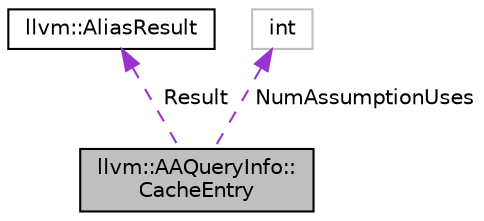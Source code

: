 digraph "llvm::AAQueryInfo::CacheEntry"
{
 // LATEX_PDF_SIZE
  bgcolor="transparent";
  edge [fontname="Helvetica",fontsize="10",labelfontname="Helvetica",labelfontsize="10"];
  node [fontname="Helvetica",fontsize="10",shape=record];
  Node1 [label="llvm::AAQueryInfo::\lCacheEntry",height=0.2,width=0.4,color="black", fillcolor="grey75", style="filled", fontcolor="black",tooltip=" "];
  Node2 -> Node1 [dir="back",color="darkorchid3",fontsize="10",style="dashed",label=" Result" ,fontname="Helvetica"];
  Node2 [label="llvm::AliasResult",height=0.2,width=0.4,color="black",URL="$classllvm_1_1AliasResult.html",tooltip="The possible results of an alias query."];
  Node3 -> Node1 [dir="back",color="darkorchid3",fontsize="10",style="dashed",label=" NumAssumptionUses" ,fontname="Helvetica"];
  Node3 [label="int",height=0.2,width=0.4,color="grey75",tooltip=" "];
}
